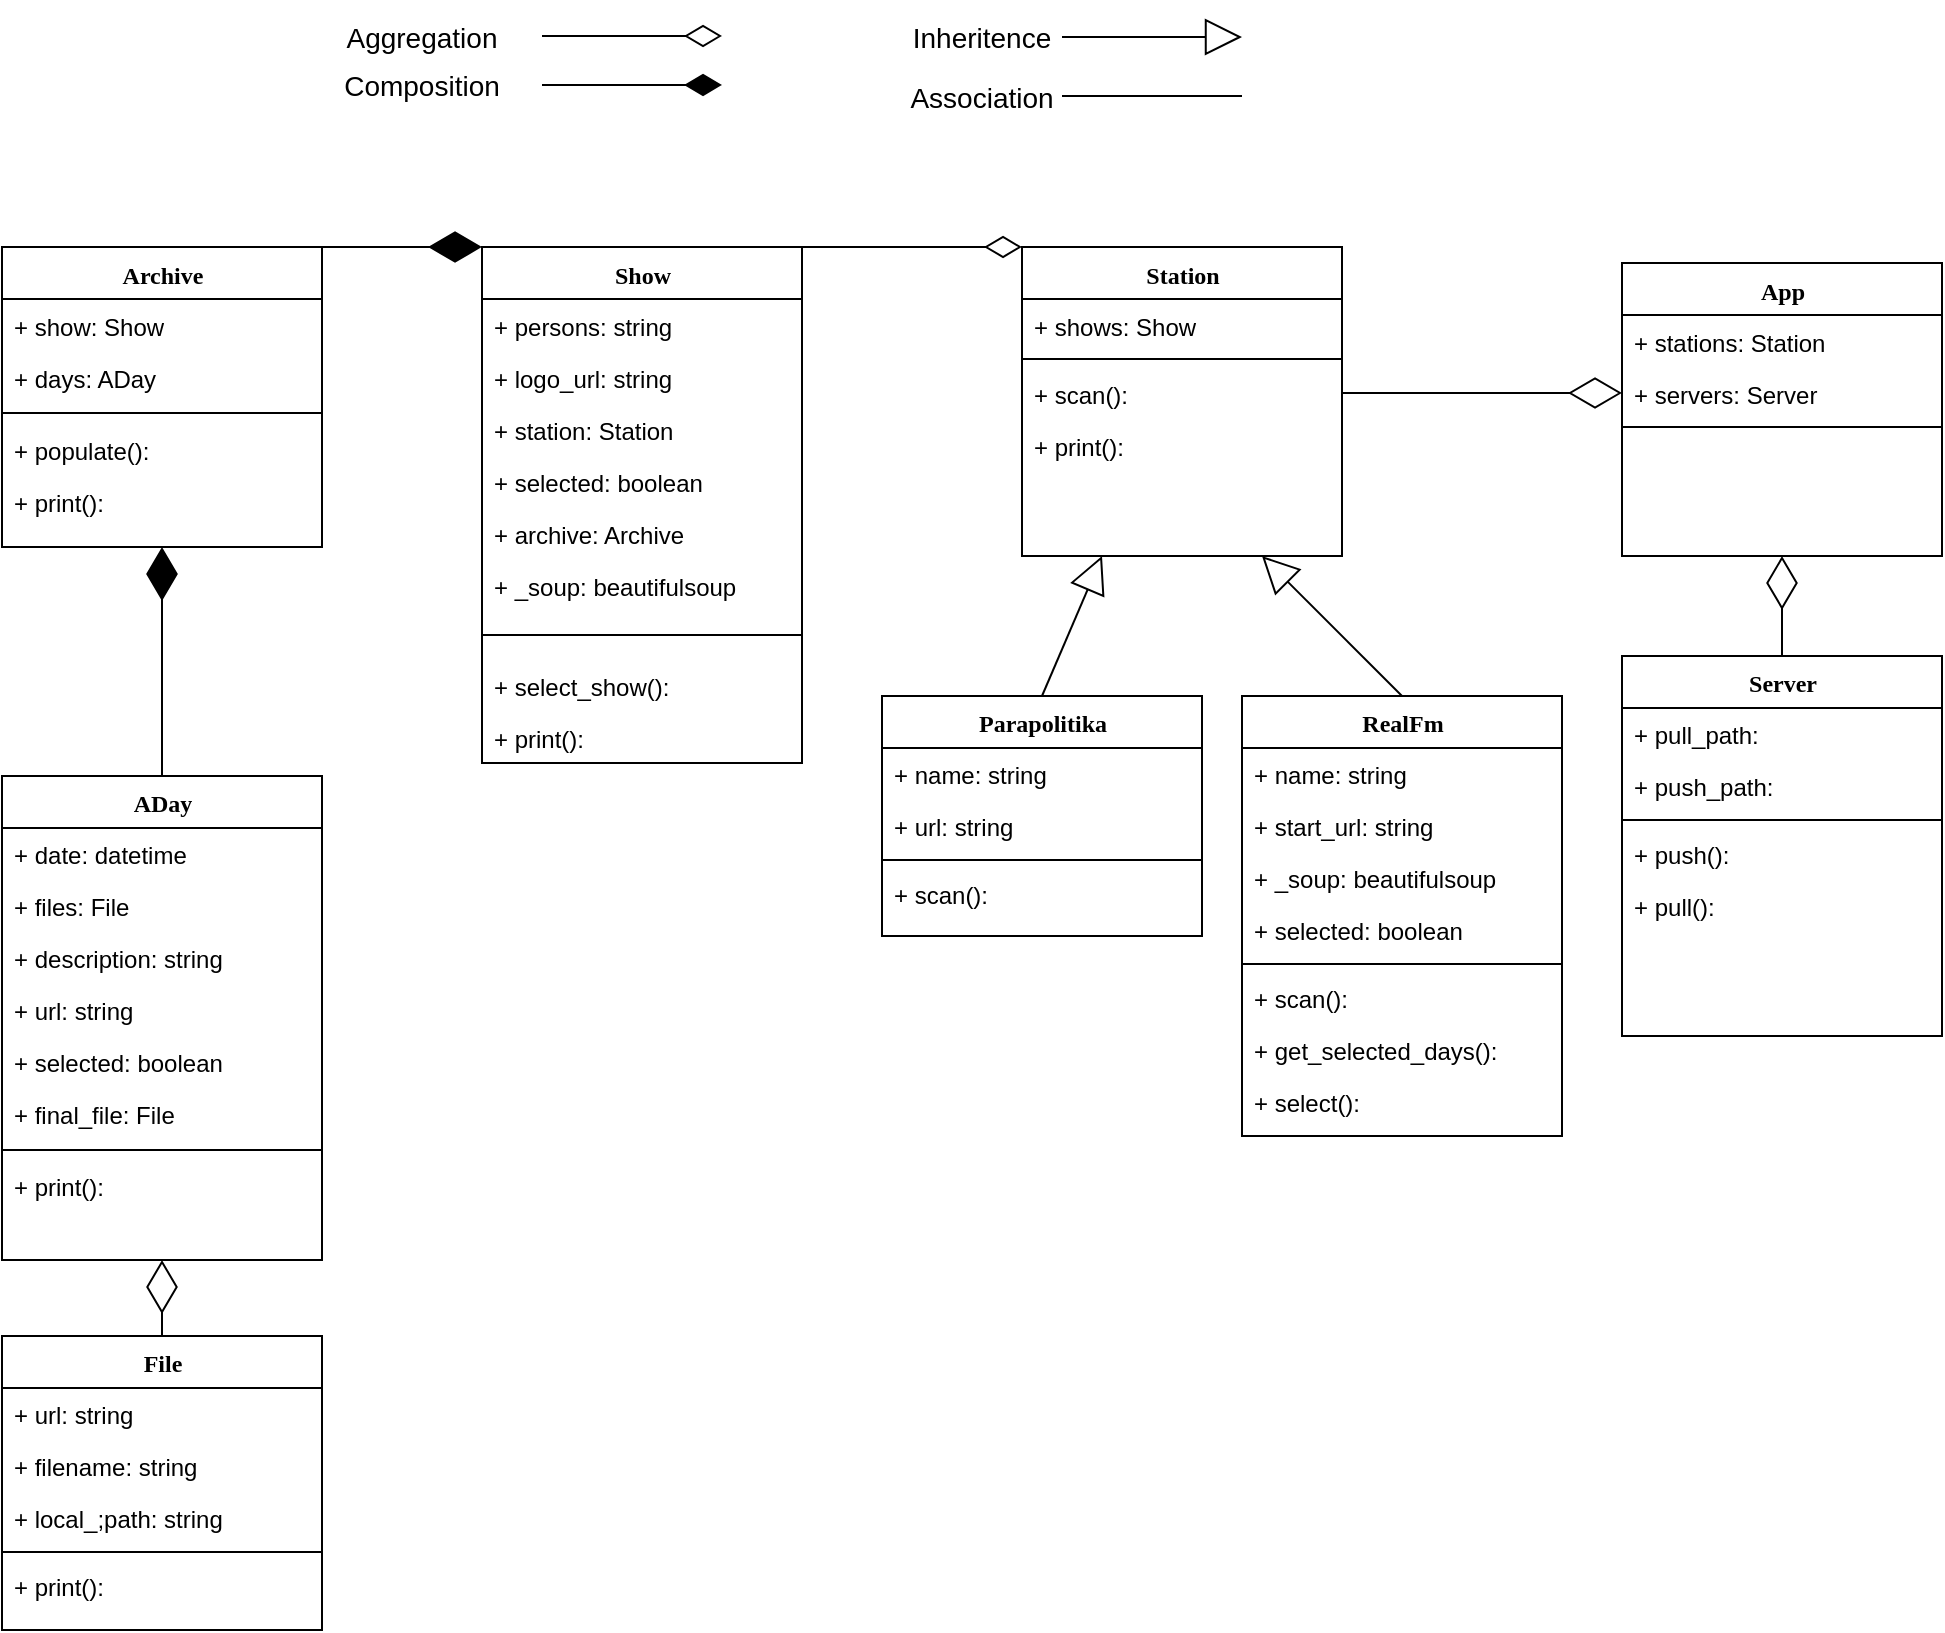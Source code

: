 <mxfile version="19.0.3" type="device"><diagram name="Page-1" id="9f46799a-70d6-7492-0946-bef42562c5a5"><mxGraphModel dx="1022" dy="1221" grid="1" gridSize="10" guides="1" tooltips="1" connect="1" arrows="1" fold="1" page="1" pageScale="1" pageWidth="1100" pageHeight="850" background="none" math="0" shadow="0"><root><mxCell id="0"/><mxCell id="1" parent="0"/><mxCell id="78961159f06e98e8-17" value="Show" style="swimlane;html=1;fontStyle=1;align=center;verticalAlign=top;childLayout=stackLayout;horizontal=1;startSize=26;horizontalStack=0;resizeParent=1;resizeLast=0;collapsible=1;marginBottom=0;swimlaneFillColor=#ffffff;rounded=0;shadow=0;comic=0;labelBackgroundColor=none;strokeWidth=1;fillColor=none;fontFamily=Verdana;fontSize=12" parent="1" vertex="1"><mxGeometry x="260" y="125.5" width="160" height="258" as="geometry"><mxRectangle x="90" y="83" width="60" height="26" as="alternateBounds"/></mxGeometry></mxCell><mxCell id="78961159f06e98e8-23" value="+ persons: string" style="text;html=1;strokeColor=none;fillColor=none;align=left;verticalAlign=top;spacingLeft=4;spacingRight=4;whiteSpace=wrap;overflow=hidden;rotatable=0;points=[[0,0.5],[1,0.5]];portConstraint=eastwest;" parent="78961159f06e98e8-17" vertex="1"><mxGeometry y="26" width="160" height="26" as="geometry"/></mxCell><mxCell id="78961159f06e98e8-25" value="+ logo_url: string" style="text;html=1;strokeColor=none;fillColor=none;align=left;verticalAlign=top;spacingLeft=4;spacingRight=4;whiteSpace=wrap;overflow=hidden;rotatable=0;points=[[0,0.5],[1,0.5]];portConstraint=eastwest;" parent="78961159f06e98e8-17" vertex="1"><mxGeometry y="52" width="160" height="26" as="geometry"/></mxCell><mxCell id="78961159f06e98e8-24" value="+ station: Station" style="text;html=1;strokeColor=none;fillColor=none;align=left;verticalAlign=top;spacingLeft=4;spacingRight=4;whiteSpace=wrap;overflow=hidden;rotatable=0;points=[[0,0.5],[1,0.5]];portConstraint=eastwest;" parent="78961159f06e98e8-17" vertex="1"><mxGeometry y="78" width="160" height="26" as="geometry"/></mxCell><mxCell id="w1XOHL2gi3NasQ6Mu2pA-4" value="+ selected: boolean" style="text;html=1;strokeColor=none;fillColor=none;align=left;verticalAlign=top;spacingLeft=4;spacingRight=4;whiteSpace=wrap;overflow=hidden;rotatable=0;points=[[0,0.5],[1,0.5]];portConstraint=eastwest;" vertex="1" parent="78961159f06e98e8-17"><mxGeometry y="104" width="160" height="26" as="geometry"/></mxCell><mxCell id="j2riRSUgHxQ9X7Dumx5P-50" value="+ archive: Archive" style="text;html=1;strokeColor=none;fillColor=none;align=left;verticalAlign=top;spacingLeft=4;spacingRight=4;whiteSpace=wrap;overflow=hidden;rotatable=0;points=[[0,0.5],[1,0.5]];portConstraint=eastwest;" parent="78961159f06e98e8-17" vertex="1"><mxGeometry y="130" width="160" height="26" as="geometry"/></mxCell><mxCell id="w1XOHL2gi3NasQ6Mu2pA-5" value="+ _soup: beautifulsoup" style="text;html=1;strokeColor=none;fillColor=none;align=left;verticalAlign=top;spacingLeft=4;spacingRight=4;whiteSpace=wrap;overflow=hidden;rotatable=0;points=[[0,0.5],[1,0.5]];portConstraint=eastwest;" vertex="1" parent="78961159f06e98e8-17"><mxGeometry y="156" width="160" height="26" as="geometry"/></mxCell><mxCell id="78961159f06e98e8-19" value="" style="line;html=1;strokeWidth=1;fillColor=none;align=left;verticalAlign=middle;spacingTop=-1;spacingLeft=3;spacingRight=3;rotatable=0;labelPosition=right;points=[];portConstraint=eastwest;" parent="78961159f06e98e8-17" vertex="1"><mxGeometry y="182" width="160" height="24" as="geometry"/></mxCell><mxCell id="kMIrimpYBCWHGCpKY7ug-3" value="+ select_show():&amp;nbsp;" style="text;html=1;strokeColor=none;fillColor=none;align=left;verticalAlign=top;spacingLeft=4;spacingRight=4;whiteSpace=wrap;overflow=hidden;rotatable=0;points=[[0,0.5],[1,0.5]];portConstraint=eastwest;" parent="78961159f06e98e8-17" vertex="1"><mxGeometry y="206" width="160" height="26" as="geometry"/></mxCell><mxCell id="kMIrimpYBCWHGCpKY7ug-1" value="+ print():&amp;nbsp;" style="text;html=1;strokeColor=none;fillColor=none;align=left;verticalAlign=top;spacingLeft=4;spacingRight=4;whiteSpace=wrap;overflow=hidden;rotatable=0;points=[[0,0.5],[1,0.5]];portConstraint=eastwest;" parent="78961159f06e98e8-17" vertex="1"><mxGeometry y="232" width="160" height="26" as="geometry"/></mxCell><mxCell id="78961159f06e98e8-30" value="Station" style="swimlane;html=1;fontStyle=1;align=center;verticalAlign=top;childLayout=stackLayout;horizontal=1;startSize=26;horizontalStack=0;resizeParent=1;resizeLast=0;collapsible=1;marginBottom=0;swimlaneFillColor=#ffffff;rounded=0;shadow=0;comic=0;labelBackgroundColor=none;strokeWidth=1;fillColor=none;fontFamily=Verdana;fontSize=12" parent="1" vertex="1"><mxGeometry x="530" y="125.5" width="160" height="154.5" as="geometry"/></mxCell><mxCell id="78961159f06e98e8-33" value="+ shows: Show" style="text;html=1;strokeColor=none;fillColor=none;align=left;verticalAlign=top;spacingLeft=4;spacingRight=4;whiteSpace=wrap;overflow=hidden;rotatable=0;points=[[0,0.5],[1,0.5]];portConstraint=eastwest;" parent="78961159f06e98e8-30" vertex="1"><mxGeometry y="26" width="160" height="26" as="geometry"/></mxCell><mxCell id="78961159f06e98e8-38" value="" style="line;html=1;strokeWidth=1;fillColor=none;align=left;verticalAlign=middle;spacingTop=-1;spacingLeft=3;spacingRight=3;rotatable=0;labelPosition=right;points=[];portConstraint=eastwest;" parent="78961159f06e98e8-30" vertex="1"><mxGeometry y="52" width="160" height="8" as="geometry"/></mxCell><mxCell id="78961159f06e98e8-39" value="+ scan():&amp;nbsp;" style="text;html=1;strokeColor=none;fillColor=none;align=left;verticalAlign=top;spacingLeft=4;spacingRight=4;whiteSpace=wrap;overflow=hidden;rotatable=0;points=[[0,0.5],[1,0.5]];portConstraint=eastwest;" parent="78961159f06e98e8-30" vertex="1"><mxGeometry y="60" width="160" height="26" as="geometry"/></mxCell><mxCell id="kMIrimpYBCWHGCpKY7ug-2" value="+ print():&amp;nbsp;" style="text;html=1;strokeColor=none;fillColor=none;align=left;verticalAlign=top;spacingLeft=4;spacingRight=4;whiteSpace=wrap;overflow=hidden;rotatable=0;points=[[0,0.5],[1,0.5]];portConstraint=eastwest;" parent="78961159f06e98e8-30" vertex="1"><mxGeometry y="86" width="160" height="26" as="geometry"/></mxCell><mxCell id="78961159f06e98e8-43" value="Server" style="swimlane;html=1;fontStyle=1;align=center;verticalAlign=top;childLayout=stackLayout;horizontal=1;startSize=26;horizontalStack=0;resizeParent=1;resizeLast=0;collapsible=1;marginBottom=0;swimlaneFillColor=#ffffff;rounded=0;shadow=0;comic=0;labelBackgroundColor=none;strokeWidth=1;fillColor=none;fontFamily=Verdana;fontSize=12" parent="1" vertex="1"><mxGeometry x="830" y="330" width="160" height="190" as="geometry"><mxRectangle x="870" y="580" width="70" height="26" as="alternateBounds"/></mxGeometry></mxCell><mxCell id="w1XOHL2gi3NasQ6Mu2pA-11" value="+ pull_path:" style="text;html=1;strokeColor=none;fillColor=none;align=left;verticalAlign=top;spacingLeft=4;spacingRight=4;whiteSpace=wrap;overflow=hidden;rotatable=0;points=[[0,0.5],[1,0.5]];portConstraint=eastwest;" vertex="1" parent="78961159f06e98e8-43"><mxGeometry y="26" width="160" height="26" as="geometry"/></mxCell><mxCell id="w1XOHL2gi3NasQ6Mu2pA-18" value="+ push_path:" style="text;html=1;strokeColor=none;fillColor=none;align=left;verticalAlign=top;spacingLeft=4;spacingRight=4;whiteSpace=wrap;overflow=hidden;rotatable=0;points=[[0,0.5],[1,0.5]];portConstraint=eastwest;" vertex="1" parent="78961159f06e98e8-43"><mxGeometry y="52" width="160" height="26" as="geometry"/></mxCell><mxCell id="78961159f06e98e8-51" value="" style="line;html=1;strokeWidth=1;fillColor=none;align=left;verticalAlign=middle;spacingTop=-1;spacingLeft=3;spacingRight=3;rotatable=0;labelPosition=right;points=[];portConstraint=eastwest;" parent="78961159f06e98e8-43" vertex="1"><mxGeometry y="78" width="160" height="8" as="geometry"/></mxCell><mxCell id="78961159f06e98e8-52" value="+ push():" style="text;html=1;strokeColor=none;fillColor=none;align=left;verticalAlign=top;spacingLeft=4;spacingRight=4;whiteSpace=wrap;overflow=hidden;rotatable=0;points=[[0,0.5],[1,0.5]];portConstraint=eastwest;" parent="78961159f06e98e8-43" vertex="1"><mxGeometry y="86" width="160" height="26" as="geometry"/></mxCell><mxCell id="w1XOHL2gi3NasQ6Mu2pA-1" value="+ pull():" style="text;html=1;strokeColor=none;fillColor=none;align=left;verticalAlign=top;spacingLeft=4;spacingRight=4;whiteSpace=wrap;overflow=hidden;rotatable=0;points=[[0,0.5],[1,0.5]];portConstraint=eastwest;" vertex="1" parent="78961159f06e98e8-43"><mxGeometry y="112" width="160" height="26" as="geometry"/></mxCell><mxCell id="78961159f06e98e8-56" value="App" style="swimlane;html=1;fontStyle=1;align=center;verticalAlign=top;childLayout=stackLayout;horizontal=1;startSize=26;horizontalStack=0;resizeParent=1;resizeLast=0;collapsible=1;marginBottom=0;swimlaneFillColor=#ffffff;rounded=0;shadow=0;comic=0;labelBackgroundColor=none;strokeWidth=1;fillColor=none;fontFamily=Verdana;fontSize=12" parent="1" vertex="1"><mxGeometry x="830" y="133.5" width="160" height="146.5" as="geometry"/></mxCell><mxCell id="78961159f06e98e8-57" value="+ stations: Station" style="text;html=1;strokeColor=none;fillColor=none;align=left;verticalAlign=top;spacingLeft=4;spacingRight=4;whiteSpace=wrap;overflow=hidden;rotatable=0;points=[[0,0.5],[1,0.5]];portConstraint=eastwest;" parent="78961159f06e98e8-56" vertex="1"><mxGeometry y="26" width="160" height="26" as="geometry"/></mxCell><mxCell id="78961159f06e98e8-58" value="+ servers: Server" style="text;html=1;strokeColor=none;fillColor=none;align=left;verticalAlign=top;spacingLeft=4;spacingRight=4;whiteSpace=wrap;overflow=hidden;rotatable=0;points=[[0,0.5],[1,0.5]];portConstraint=eastwest;" parent="78961159f06e98e8-56" vertex="1"><mxGeometry y="52" width="160" height="26" as="geometry"/></mxCell><mxCell id="78961159f06e98e8-64" value="" style="line;html=1;strokeWidth=1;fillColor=none;align=left;verticalAlign=middle;spacingTop=-1;spacingLeft=3;spacingRight=3;rotatable=0;labelPosition=right;points=[];portConstraint=eastwest;" parent="78961159f06e98e8-56" vertex="1"><mxGeometry y="78" width="160" height="8" as="geometry"/></mxCell><mxCell id="78961159f06e98e8-108" value="File" style="swimlane;html=1;fontStyle=1;align=center;verticalAlign=top;childLayout=stackLayout;horizontal=1;startSize=26;horizontalStack=0;resizeParent=1;resizeLast=0;collapsible=1;marginBottom=0;swimlaneFillColor=#ffffff;rounded=0;shadow=0;comic=0;labelBackgroundColor=none;strokeWidth=1;fillColor=none;fontFamily=Verdana;fontSize=12" parent="1" vertex="1"><mxGeometry x="20" y="670.0" width="160" height="147" as="geometry"/></mxCell><mxCell id="78961159f06e98e8-109" value="+ url: string" style="text;html=1;strokeColor=none;fillColor=none;align=left;verticalAlign=top;spacingLeft=4;spacingRight=4;whiteSpace=wrap;overflow=hidden;rotatable=0;points=[[0,0.5],[1,0.5]];portConstraint=eastwest;" parent="78961159f06e98e8-108" vertex="1"><mxGeometry y="26" width="160" height="26" as="geometry"/></mxCell><mxCell id="78961159f06e98e8-110" value="+ filename: string" style="text;html=1;strokeColor=none;fillColor=none;align=left;verticalAlign=top;spacingLeft=4;spacingRight=4;whiteSpace=wrap;overflow=hidden;rotatable=0;points=[[0,0.5],[1,0.5]];portConstraint=eastwest;" parent="78961159f06e98e8-108" vertex="1"><mxGeometry y="52" width="160" height="26" as="geometry"/></mxCell><mxCell id="w1XOHL2gi3NasQ6Mu2pA-2" value="+ local_;path: string" style="text;html=1;strokeColor=none;fillColor=none;align=left;verticalAlign=top;spacingLeft=4;spacingRight=4;whiteSpace=wrap;overflow=hidden;rotatable=0;points=[[0,0.5],[1,0.5]];portConstraint=eastwest;" vertex="1" parent="78961159f06e98e8-108"><mxGeometry y="78" width="160" height="26" as="geometry"/></mxCell><mxCell id="78961159f06e98e8-116" value="" style="line;html=1;strokeWidth=1;fillColor=none;align=left;verticalAlign=middle;spacingTop=-1;spacingLeft=3;spacingRight=3;rotatable=0;labelPosition=right;points=[];portConstraint=eastwest;" parent="78961159f06e98e8-108" vertex="1"><mxGeometry y="104" width="160" height="8" as="geometry"/></mxCell><mxCell id="w1XOHL2gi3NasQ6Mu2pA-21" value="+ print():&amp;nbsp;" style="text;html=1;strokeColor=none;fillColor=none;align=left;verticalAlign=top;spacingLeft=4;spacingRight=4;whiteSpace=wrap;overflow=hidden;rotatable=0;points=[[0,0.5],[1,0.5]];portConstraint=eastwest;" vertex="1" parent="78961159f06e98e8-108"><mxGeometry y="112" width="160" height="26" as="geometry"/></mxCell><mxCell id="ccAZn8OtTJdKTzJ_4mpl-1" style="edgeStyle=elbowEdgeStyle;html=1;labelBackgroundColor=none;startFill=0;startSize=8;endArrow=diamondThin;endFill=0;endSize=16;fontFamily=Verdana;fontSize=12;elbow=vertical;" parent="1" edge="1"><mxGeometry relative="1" as="geometry"><mxPoint x="290" y="20" as="sourcePoint"/><mxPoint x="380" y="20" as="targetPoint"/></mxGeometry></mxCell><mxCell id="ccAZn8OtTJdKTzJ_4mpl-2" value="Aggregation" style="text;html=1;strokeColor=none;fillColor=none;align=center;verticalAlign=middle;whiteSpace=wrap;rounded=0;fontSize=14;" parent="1" vertex="1"><mxGeometry x="180" y="6" width="100" height="30" as="geometry"/></mxCell><mxCell id="ccAZn8OtTJdKTzJ_4mpl-3" value="Composition" style="text;html=1;strokeColor=none;fillColor=none;align=center;verticalAlign=middle;whiteSpace=wrap;rounded=0;fontSize=14;" parent="1" vertex="1"><mxGeometry x="180" y="30" width="100" height="30" as="geometry"/></mxCell><mxCell id="ccAZn8OtTJdKTzJ_4mpl-4" style="edgeStyle=orthogonalEdgeStyle;html=1;labelBackgroundColor=none;startFill=0;startSize=8;endArrow=block;endFill=0;endSize=16;fontFamily=Verdana;fontSize=12;" parent="1" edge="1"><mxGeometry relative="1" as="geometry"><mxPoint x="550" y="20.5" as="sourcePoint"/><mxPoint x="640" y="20.5" as="targetPoint"/></mxGeometry></mxCell><mxCell id="ccAZn8OtTJdKTzJ_4mpl-6" value="Inheritence" style="text;html=1;strokeColor=none;fillColor=none;align=center;verticalAlign=middle;whiteSpace=wrap;rounded=0;fontSize=14;" parent="1" vertex="1"><mxGeometry x="460" y="6" width="100" height="30" as="geometry"/></mxCell><mxCell id="ccAZn8OtTJdKTzJ_4mpl-7" style="edgeStyle=elbowEdgeStyle;html=1;labelBackgroundColor=none;startFill=0;startSize=8;endArrow=diamondThin;endFill=1;endSize=16;fontFamily=Verdana;fontSize=12;elbow=vertical;" parent="1" edge="1"><mxGeometry relative="1" as="geometry"><mxPoint x="290" y="44.5" as="sourcePoint"/><mxPoint x="380" y="44.5" as="targetPoint"/></mxGeometry></mxCell><mxCell id="ccAZn8OtTJdKTzJ_4mpl-8" value="" style="endArrow=none;html=1;rounded=0;fontSize=14;" parent="1" edge="1"><mxGeometry width="50" height="50" relative="1" as="geometry"><mxPoint x="550" y="50" as="sourcePoint"/><mxPoint x="640" y="50" as="targetPoint"/></mxGeometry></mxCell><mxCell id="ccAZn8OtTJdKTzJ_4mpl-9" value="Association" style="text;html=1;strokeColor=none;fillColor=none;align=center;verticalAlign=middle;whiteSpace=wrap;rounded=0;fontSize=14;" parent="1" vertex="1"><mxGeometry x="460" y="36" width="100" height="30" as="geometry"/></mxCell><mxCell id="Xvosl6TgLgS6V6kEENJA-9" style="edgeStyle=orthogonalEdgeStyle;rounded=0;orthogonalLoop=1;jettySize=auto;html=1;entryX=0;entryY=0;entryDx=0;entryDy=0;endArrow=diamondThin;endFill=0;startSize=8;endSize=16;strokeWidth=1;exitX=1;exitY=0;exitDx=0;exitDy=0;" parent="1" source="78961159f06e98e8-17" target="78961159f06e98e8-30" edge="1"><mxGeometry relative="1" as="geometry"><mxPoint x="420" y="100" as="sourcePoint"/><Array as="points"><mxPoint x="440" y="126"/><mxPoint x="440" y="126"/></Array></mxGeometry></mxCell><mxCell id="j2riRSUgHxQ9X7Dumx5P-7" value="" style="endArrow=diamondThin;endFill=0;endSize=24;html=1;rounded=0;exitX=0.5;exitY=0;exitDx=0;exitDy=0;entryX=0.5;entryY=1;entryDx=0;entryDy=0;" parent="1" source="78961159f06e98e8-43" target="78961159f06e98e8-56" edge="1"><mxGeometry width="160" relative="1" as="geometry"><mxPoint x="1230" y="620" as="sourcePoint"/><mxPoint x="770" y="510" as="targetPoint"/><Array as="points"/></mxGeometry></mxCell><mxCell id="j2riRSUgHxQ9X7Dumx5P-8" value="RealFm" style="swimlane;html=1;fontStyle=1;align=center;verticalAlign=top;childLayout=stackLayout;horizontal=1;startSize=26;horizontalStack=0;resizeParent=1;resizeLast=0;collapsible=1;marginBottom=0;swimlaneFillColor=#ffffff;rounded=0;shadow=0;comic=0;labelBackgroundColor=none;strokeWidth=1;fillColor=none;fontFamily=Verdana;fontSize=12" parent="1" vertex="1"><mxGeometry x="640" y="350" width="160" height="220" as="geometry"/></mxCell><mxCell id="j2riRSUgHxQ9X7Dumx5P-9" value="+ name: string" style="text;html=1;strokeColor=none;fillColor=none;align=left;verticalAlign=top;spacingLeft=4;spacingRight=4;whiteSpace=wrap;overflow=hidden;rotatable=0;points=[[0,0.5],[1,0.5]];portConstraint=eastwest;" parent="j2riRSUgHxQ9X7Dumx5P-8" vertex="1"><mxGeometry y="26" width="160" height="26" as="geometry"/></mxCell><mxCell id="j2riRSUgHxQ9X7Dumx5P-10" value="+ start_url: string" style="text;html=1;strokeColor=none;fillColor=none;align=left;verticalAlign=top;spacingLeft=4;spacingRight=4;whiteSpace=wrap;overflow=hidden;rotatable=0;points=[[0,0.5],[1,0.5]];portConstraint=eastwest;" parent="j2riRSUgHxQ9X7Dumx5P-8" vertex="1"><mxGeometry y="52" width="160" height="26" as="geometry"/></mxCell><mxCell id="w1XOHL2gi3NasQ6Mu2pA-7" value="+ _soup: beautifulsoup" style="text;html=1;strokeColor=none;fillColor=none;align=left;verticalAlign=top;spacingLeft=4;spacingRight=4;whiteSpace=wrap;overflow=hidden;rotatable=0;points=[[0,0.5],[1,0.5]];portConstraint=eastwest;" vertex="1" parent="j2riRSUgHxQ9X7Dumx5P-8"><mxGeometry y="78" width="160" height="26" as="geometry"/></mxCell><mxCell id="w1XOHL2gi3NasQ6Mu2pA-10" value="+ selected: boolean" style="text;html=1;strokeColor=none;fillColor=none;align=left;verticalAlign=top;spacingLeft=4;spacingRight=4;whiteSpace=wrap;overflow=hidden;rotatable=0;points=[[0,0.5],[1,0.5]];portConstraint=eastwest;" vertex="1" parent="j2riRSUgHxQ9X7Dumx5P-8"><mxGeometry y="104" width="160" height="26" as="geometry"/></mxCell><mxCell id="j2riRSUgHxQ9X7Dumx5P-12" value="" style="line;html=1;strokeWidth=1;fillColor=none;align=left;verticalAlign=middle;spacingTop=-1;spacingLeft=3;spacingRight=3;rotatable=0;labelPosition=right;points=[];portConstraint=eastwest;" parent="j2riRSUgHxQ9X7Dumx5P-8" vertex="1"><mxGeometry y="130" width="160" height="8" as="geometry"/></mxCell><mxCell id="j2riRSUgHxQ9X7Dumx5P-13" value="+ scan():&amp;nbsp;" style="text;html=1;strokeColor=none;fillColor=none;align=left;verticalAlign=top;spacingLeft=4;spacingRight=4;whiteSpace=wrap;overflow=hidden;rotatable=0;points=[[0,0.5],[1,0.5]];portConstraint=eastwest;" parent="j2riRSUgHxQ9X7Dumx5P-8" vertex="1"><mxGeometry y="138" width="160" height="26" as="geometry"/></mxCell><mxCell id="w1XOHL2gi3NasQ6Mu2pA-8" value="+ get_selected_days():&amp;nbsp;" style="text;html=1;strokeColor=none;fillColor=none;align=left;verticalAlign=top;spacingLeft=4;spacingRight=4;whiteSpace=wrap;overflow=hidden;rotatable=0;points=[[0,0.5],[1,0.5]];portConstraint=eastwest;" vertex="1" parent="j2riRSUgHxQ9X7Dumx5P-8"><mxGeometry y="164" width="160" height="26" as="geometry"/></mxCell><mxCell id="w1XOHL2gi3NasQ6Mu2pA-9" value="+ select():&amp;nbsp;" style="text;html=1;strokeColor=none;fillColor=none;align=left;verticalAlign=top;spacingLeft=4;spacingRight=4;whiteSpace=wrap;overflow=hidden;rotatable=0;points=[[0,0.5],[1,0.5]];portConstraint=eastwest;" vertex="1" parent="j2riRSUgHxQ9X7Dumx5P-8"><mxGeometry y="190" width="160" height="26" as="geometry"/></mxCell><mxCell id="j2riRSUgHxQ9X7Dumx5P-14" value="Parapolitika" style="swimlane;html=1;fontStyle=1;align=center;verticalAlign=top;childLayout=stackLayout;horizontal=1;startSize=26;horizontalStack=0;resizeParent=1;resizeLast=0;collapsible=1;marginBottom=0;swimlaneFillColor=#ffffff;rounded=0;shadow=0;comic=0;labelBackgroundColor=none;strokeWidth=1;fillColor=none;fontFamily=Verdana;fontSize=12" parent="1" vertex="1"><mxGeometry x="460" y="350" width="160" height="120" as="geometry"><mxRectangle x="310" y="490" width="100" height="26" as="alternateBounds"/></mxGeometry></mxCell><mxCell id="j2riRSUgHxQ9X7Dumx5P-15" value="+ name: string" style="text;html=1;strokeColor=none;fillColor=none;align=left;verticalAlign=top;spacingLeft=4;spacingRight=4;whiteSpace=wrap;overflow=hidden;rotatable=0;points=[[0,0.5],[1,0.5]];portConstraint=eastwest;" parent="j2riRSUgHxQ9X7Dumx5P-14" vertex="1"><mxGeometry y="26" width="160" height="26" as="geometry"/></mxCell><mxCell id="j2riRSUgHxQ9X7Dumx5P-16" value="+ url: string" style="text;html=1;strokeColor=none;fillColor=none;align=left;verticalAlign=top;spacingLeft=4;spacingRight=4;whiteSpace=wrap;overflow=hidden;rotatable=0;points=[[0,0.5],[1,0.5]];portConstraint=eastwest;" parent="j2riRSUgHxQ9X7Dumx5P-14" vertex="1"><mxGeometry y="52" width="160" height="26" as="geometry"/></mxCell><mxCell id="j2riRSUgHxQ9X7Dumx5P-18" value="" style="line;html=1;strokeWidth=1;fillColor=none;align=left;verticalAlign=middle;spacingTop=-1;spacingLeft=3;spacingRight=3;rotatable=0;labelPosition=right;points=[];portConstraint=eastwest;" parent="j2riRSUgHxQ9X7Dumx5P-14" vertex="1"><mxGeometry y="78" width="160" height="8" as="geometry"/></mxCell><mxCell id="j2riRSUgHxQ9X7Dumx5P-19" value="+ scan():&amp;nbsp;" style="text;html=1;strokeColor=none;fillColor=none;align=left;verticalAlign=top;spacingLeft=4;spacingRight=4;whiteSpace=wrap;overflow=hidden;rotatable=0;points=[[0,0.5],[1,0.5]];portConstraint=eastwest;" parent="j2riRSUgHxQ9X7Dumx5P-14" vertex="1"><mxGeometry y="86" width="160" height="26" as="geometry"/></mxCell><mxCell id="j2riRSUgHxQ9X7Dumx5P-20" value="" style="endArrow=block;endSize=16;endFill=0;html=1;rounded=0;exitX=0.5;exitY=0;exitDx=0;exitDy=0;entryX=0.25;entryY=1;entryDx=0;entryDy=0;" parent="1" source="j2riRSUgHxQ9X7Dumx5P-14" target="78961159f06e98e8-30" edge="1"><mxGeometry width="160" relative="1" as="geometry"><mxPoint x="1230" y="620" as="sourcePoint"/><mxPoint x="1390" y="620" as="targetPoint"/></mxGeometry></mxCell><mxCell id="j2riRSUgHxQ9X7Dumx5P-21" value="" style="endArrow=block;endSize=16;endFill=0;html=1;rounded=0;exitX=0.5;exitY=0;exitDx=0;exitDy=0;entryX=0.75;entryY=1;entryDx=0;entryDy=0;" parent="1" source="j2riRSUgHxQ9X7Dumx5P-8" target="78961159f06e98e8-30" edge="1"><mxGeometry width="160" relative="1" as="geometry"><mxPoint x="400" y="500" as="sourcePoint"/><mxPoint x="550" y="424.5" as="targetPoint"/></mxGeometry></mxCell><mxCell id="j2riRSUgHxQ9X7Dumx5P-31" value="" style="endArrow=diamondThin;endFill=0;endSize=24;html=1;rounded=0;exitX=1;exitY=0.5;exitDx=0;exitDy=0;entryX=0;entryY=0.5;entryDx=0;entryDy=0;" parent="1" source="78961159f06e98e8-39" target="78961159f06e98e8-58" edge="1"><mxGeometry width="160" relative="1" as="geometry"><mxPoint x="590" y="620" as="sourcePoint"/><mxPoint x="750" y="620" as="targetPoint"/></mxGeometry></mxCell><mxCell id="j2riRSUgHxQ9X7Dumx5P-34" value="" style="endArrow=diamondThin;endFill=0;endSize=24;html=1;rounded=0;exitX=0.5;exitY=0;exitDx=0;exitDy=0;entryX=0.5;entryY=1;entryDx=0;entryDy=0;" parent="1" source="78961159f06e98e8-108" target="j2riRSUgHxQ9X7Dumx5P-36" edge="1"><mxGeometry width="160" relative="1" as="geometry"><mxPoint x="410" y="620" as="sourcePoint"/><mxPoint x="160" y="390" as="targetPoint"/></mxGeometry></mxCell><mxCell id="j2riRSUgHxQ9X7Dumx5P-36" value="ADay" style="swimlane;html=1;fontStyle=1;align=center;verticalAlign=top;childLayout=stackLayout;horizontal=1;startSize=26;horizontalStack=0;resizeParent=1;resizeLast=0;collapsible=1;marginBottom=0;swimlaneFillColor=#ffffff;rounded=0;shadow=0;comic=0;labelBackgroundColor=none;strokeWidth=1;fillColor=none;fontFamily=Verdana;fontSize=12" parent="1" vertex="1"><mxGeometry x="20" y="390" width="160" height="242" as="geometry"/></mxCell><mxCell id="j2riRSUgHxQ9X7Dumx5P-38" value="+ date: datetime" style="text;html=1;strokeColor=none;fillColor=none;align=left;verticalAlign=top;spacingLeft=4;spacingRight=4;whiteSpace=wrap;overflow=hidden;rotatable=0;points=[[0,0.5],[1,0.5]];portConstraint=eastwest;" parent="j2riRSUgHxQ9X7Dumx5P-36" vertex="1"><mxGeometry y="26" width="160" height="26" as="geometry"/></mxCell><mxCell id="78961159f06e98e8-26" value="+ files: File" style="text;html=1;strokeColor=none;fillColor=none;align=left;verticalAlign=top;spacingLeft=4;spacingRight=4;whiteSpace=wrap;overflow=hidden;rotatable=0;points=[[0,0.5],[1,0.5]];portConstraint=eastwest;" parent="j2riRSUgHxQ9X7Dumx5P-36" vertex="1"><mxGeometry y="52" width="160" height="26" as="geometry"/></mxCell><mxCell id="j2riRSUgHxQ9X7Dumx5P-45" value="+ description: string" style="text;html=1;strokeColor=none;fillColor=none;align=left;verticalAlign=top;spacingLeft=4;spacingRight=4;whiteSpace=wrap;overflow=hidden;rotatable=0;points=[[0,0.5],[1,0.5]];portConstraint=eastwest;" parent="j2riRSUgHxQ9X7Dumx5P-36" vertex="1"><mxGeometry y="78" width="160" height="26" as="geometry"/></mxCell><mxCell id="j2riRSUgHxQ9X7Dumx5P-47" value="+ url: string" style="text;html=1;strokeColor=none;fillColor=none;align=left;verticalAlign=top;spacingLeft=4;spacingRight=4;whiteSpace=wrap;overflow=hidden;rotatable=0;points=[[0,0.5],[1,0.5]];portConstraint=eastwest;" parent="j2riRSUgHxQ9X7Dumx5P-36" vertex="1"><mxGeometry y="104" width="160" height="26" as="geometry"/></mxCell><mxCell id="w1XOHL2gi3NasQ6Mu2pA-3" value="+ selected: boolean" style="text;html=1;strokeColor=none;fillColor=none;align=left;verticalAlign=top;spacingLeft=4;spacingRight=4;whiteSpace=wrap;overflow=hidden;rotatable=0;points=[[0,0.5],[1,0.5]];portConstraint=eastwest;" vertex="1" parent="j2riRSUgHxQ9X7Dumx5P-36"><mxGeometry y="130" width="160" height="26" as="geometry"/></mxCell><mxCell id="w1XOHL2gi3NasQ6Mu2pA-23" value="+ final_file: File" style="text;html=1;strokeColor=none;fillColor=none;align=left;verticalAlign=top;spacingLeft=4;spacingRight=4;whiteSpace=wrap;overflow=hidden;rotatable=0;points=[[0,0.5],[1,0.5]];portConstraint=eastwest;" vertex="1" parent="j2riRSUgHxQ9X7Dumx5P-36"><mxGeometry y="156" width="160" height="26" as="geometry"/></mxCell><mxCell id="j2riRSUgHxQ9X7Dumx5P-39" value="" style="line;html=1;strokeWidth=1;fillColor=none;align=left;verticalAlign=middle;spacingTop=-1;spacingLeft=3;spacingRight=3;rotatable=0;labelPosition=right;points=[];portConstraint=eastwest;" parent="j2riRSUgHxQ9X7Dumx5P-36" vertex="1"><mxGeometry y="182" width="160" height="10" as="geometry"/></mxCell><mxCell id="w1XOHL2gi3NasQ6Mu2pA-20" value="+ print():&amp;nbsp;" style="text;html=1;strokeColor=none;fillColor=none;align=left;verticalAlign=top;spacingLeft=4;spacingRight=4;whiteSpace=wrap;overflow=hidden;rotatable=0;points=[[0,0.5],[1,0.5]];portConstraint=eastwest;" vertex="1" parent="j2riRSUgHxQ9X7Dumx5P-36"><mxGeometry y="192" width="160" height="26" as="geometry"/></mxCell><mxCell id="j2riRSUgHxQ9X7Dumx5P-42" value="Archive" style="swimlane;html=1;fontStyle=1;align=center;verticalAlign=top;childLayout=stackLayout;horizontal=1;startSize=26;horizontalStack=0;resizeParent=1;resizeLast=0;collapsible=1;marginBottom=0;swimlaneFillColor=#ffffff;rounded=0;shadow=0;comic=0;labelBackgroundColor=none;strokeWidth=1;fillColor=none;fontFamily=Verdana;fontSize=12" parent="1" vertex="1"><mxGeometry x="20" y="125.5" width="160" height="150" as="geometry"/></mxCell><mxCell id="j2riRSUgHxQ9X7Dumx5P-43" value="+ show: Show" style="text;html=1;strokeColor=none;fillColor=none;align=left;verticalAlign=top;spacingLeft=4;spacingRight=4;whiteSpace=wrap;overflow=hidden;rotatable=0;points=[[0,0.5],[1,0.5]];portConstraint=eastwest;" parent="j2riRSUgHxQ9X7Dumx5P-42" vertex="1"><mxGeometry y="26" width="160" height="26" as="geometry"/></mxCell><mxCell id="j2riRSUgHxQ9X7Dumx5P-44" value="+ days: ADay" style="text;html=1;strokeColor=none;fillColor=none;align=left;verticalAlign=top;spacingLeft=4;spacingRight=4;whiteSpace=wrap;overflow=hidden;rotatable=0;points=[[0,0.5],[1,0.5]];portConstraint=eastwest;" parent="j2riRSUgHxQ9X7Dumx5P-42" vertex="1"><mxGeometry y="52" width="160" height="26" as="geometry"/></mxCell><mxCell id="j2riRSUgHxQ9X7Dumx5P-46" value="" style="line;html=1;strokeWidth=1;fillColor=none;align=left;verticalAlign=middle;spacingTop=-1;spacingLeft=3;spacingRight=3;rotatable=0;labelPosition=right;points=[];portConstraint=eastwest;" parent="j2riRSUgHxQ9X7Dumx5P-42" vertex="1"><mxGeometry y="78" width="160" height="10" as="geometry"/></mxCell><mxCell id="j2riRSUgHxQ9X7Dumx5P-48" value="+ populate():" style="text;html=1;strokeColor=none;fillColor=none;align=left;verticalAlign=top;spacingLeft=4;spacingRight=4;whiteSpace=wrap;overflow=hidden;rotatable=0;points=[[0,0.5],[1,0.5]];portConstraint=eastwest;" parent="j2riRSUgHxQ9X7Dumx5P-42" vertex="1"><mxGeometry y="88" width="160" height="26" as="geometry"/></mxCell><mxCell id="w1XOHL2gi3NasQ6Mu2pA-6" value="+ print():&amp;nbsp;" style="text;html=1;strokeColor=none;fillColor=none;align=left;verticalAlign=top;spacingLeft=4;spacingRight=4;whiteSpace=wrap;overflow=hidden;rotatable=0;points=[[0,0.5],[1,0.5]];portConstraint=eastwest;" vertex="1" parent="j2riRSUgHxQ9X7Dumx5P-42"><mxGeometry y="114" width="160" height="26" as="geometry"/></mxCell><mxCell id="j2riRSUgHxQ9X7Dumx5P-49" value="" style="endArrow=diamondThin;endFill=1;endSize=24;html=1;rounded=0;entryX=0.5;entryY=1;entryDx=0;entryDy=0;exitX=0.5;exitY=0;exitDx=0;exitDy=0;" parent="1" source="j2riRSUgHxQ9X7Dumx5P-36" target="j2riRSUgHxQ9X7Dumx5P-42" edge="1"><mxGeometry width="160" relative="1" as="geometry"><mxPoint x="430" y="620" as="sourcePoint"/><mxPoint x="590" y="620" as="targetPoint"/></mxGeometry></mxCell><mxCell id="j2riRSUgHxQ9X7Dumx5P-51" value="" style="endArrow=diamondThin;endFill=1;endSize=24;html=1;rounded=0;exitX=1;exitY=0;exitDx=0;exitDy=0;entryX=0;entryY=0;entryDx=0;entryDy=0;" parent="1" source="j2riRSUgHxQ9X7Dumx5P-42" target="78961159f06e98e8-17" edge="1"><mxGeometry width="160" relative="1" as="geometry"><mxPoint x="430" y="620" as="sourcePoint"/><mxPoint x="590" y="620" as="targetPoint"/></mxGeometry></mxCell></root></mxGraphModel></diagram></mxfile>